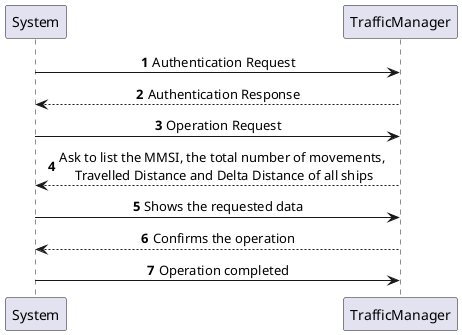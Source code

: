 @startuml
'https://plantuml.com/sequence-diagram

autonumber

skinparam sequenceMessageAlign center

System -> TrafficManager: Authentication Request
TrafficManager --> System: Authentication Response

System -> TrafficManager: Operation Request
System <-- TrafficManager: Ask to list the MMSI, the total number of movements, \nTravelled Distance and Delta Distance of all ships

System -> TrafficManager: Shows the requested data
System <-- TrafficManager: Confirms the operation

System -> TrafficManager: Operation completed
@enduml